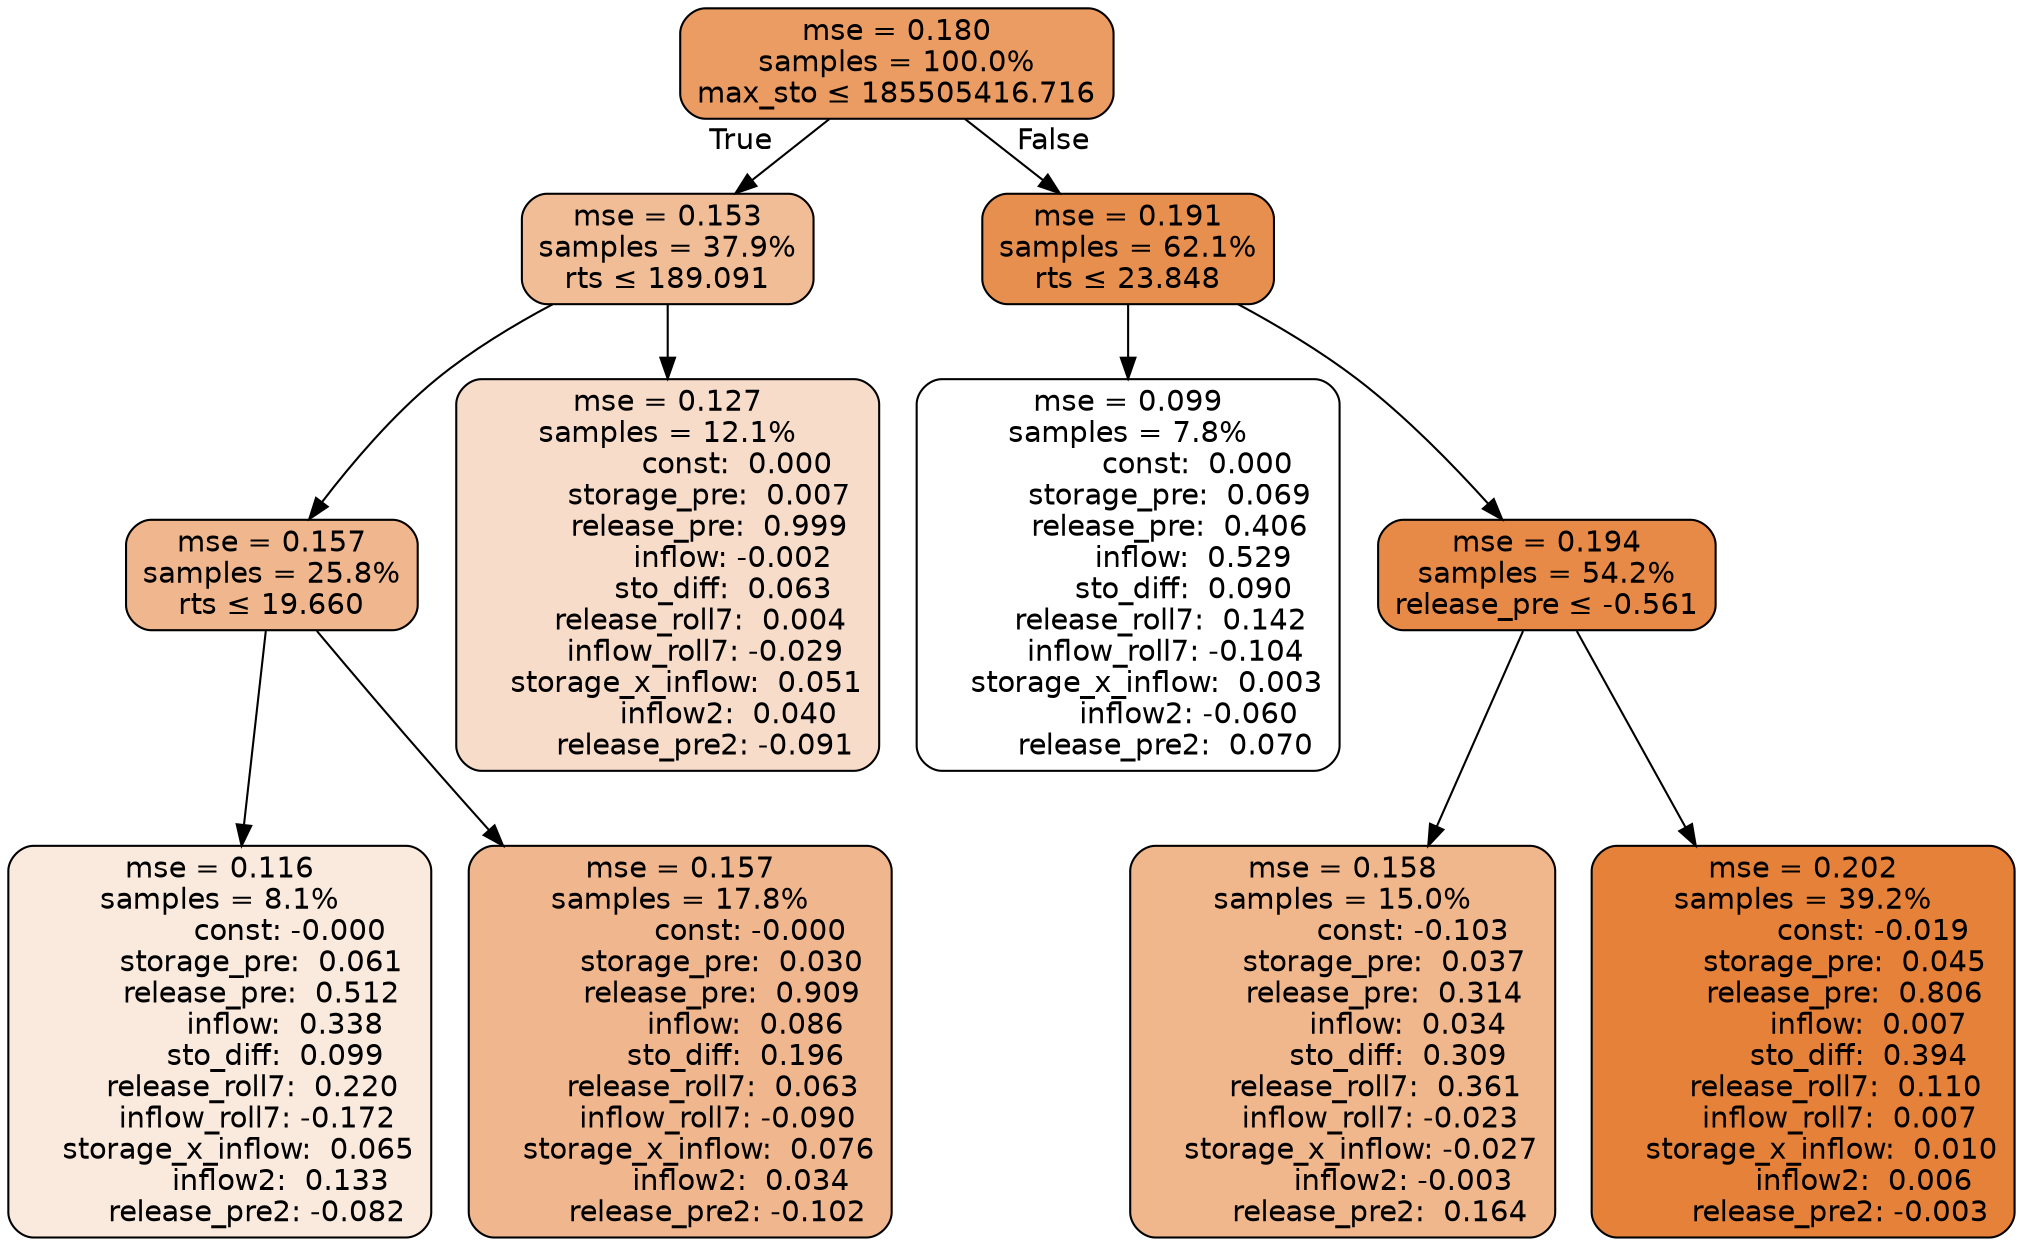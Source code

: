 digraph tree {
bgcolor="transparent"
node [shape=rectangle, style="filled, rounded", color="black", fontname=helvetica] ;
edge [fontname=helvetica] ;
	"0" [label="mse = 0.180
samples = 100.0%
max_sto &le; 185505416.716", fillcolor="#ea9c63"]
	"1" [label="mse = 0.153
samples = 37.9%
rts &le; 189.091", fillcolor="#f1bd97"]
	"2" [label="mse = 0.157
samples = 25.8%
rts &le; 19.660", fillcolor="#f0b78e"]
	"3" [label="mse = 0.116
samples = 8.1%
               const: -0.000
         storage_pre:  0.061
         release_pre:  0.512
              inflow:  0.338
            sto_diff:  0.099
       release_roll7:  0.220
        inflow_roll7: -0.172
    storage_x_inflow:  0.065
             inflow2:  0.133
        release_pre2: -0.082", fillcolor="#faeade"]
	"4" [label="mse = 0.157
samples = 17.8%
               const: -0.000
         storage_pre:  0.030
         release_pre:  0.909
              inflow:  0.086
            sto_diff:  0.196
       release_roll7:  0.063
        inflow_roll7: -0.090
    storage_x_inflow:  0.076
             inflow2:  0.034
        release_pre2: -0.102", fillcolor="#f0b78f"]
	"5" [label="mse = 0.127
samples = 12.1%
               const:  0.000
         storage_pre:  0.007
         release_pre:  0.999
              inflow: -0.002
            sto_diff:  0.063
       release_roll7:  0.004
        inflow_roll7: -0.029
    storage_x_inflow:  0.051
             inflow2:  0.040
        release_pre2: -0.091", fillcolor="#f7dcc9"]
	"6" [label="mse = 0.191
samples = 62.1%
rts &le; 23.848", fillcolor="#e78f4f"]
	"7" [label="mse = 0.099
samples = 7.8%
               const:  0.000
         storage_pre:  0.069
         release_pre:  0.406
              inflow:  0.529
            sto_diff:  0.090
       release_roll7:  0.142
        inflow_roll7: -0.104
    storage_x_inflow:  0.003
             inflow2: -0.060
        release_pre2:  0.070", fillcolor="#ffffff"]
	"8" [label="mse = 0.194
samples = 54.2%
release_pre &le; -0.561", fillcolor="#e78a48"]
	"9" [label="mse = 0.158
samples = 15.0%
               const: -0.103
         storage_pre:  0.037
         release_pre:  0.314
              inflow:  0.034
            sto_diff:  0.309
       release_roll7:  0.361
        inflow_roll7: -0.023
    storage_x_inflow: -0.027
             inflow2: -0.003
        release_pre2:  0.164", fillcolor="#f0b78d"]
	"10" [label="mse = 0.202
samples = 39.2%
               const: -0.019
         storage_pre:  0.045
         release_pre:  0.806
              inflow:  0.007
            sto_diff:  0.394
       release_roll7:  0.110
        inflow_roll7:  0.007
    storage_x_inflow:  0.010
             inflow2:  0.006
        release_pre2: -0.003", fillcolor="#e58139"]

	"0" -> "1" [labeldistance=2.5, labelangle=45, headlabel="True"]
	"1" -> "2"
	"2" -> "3"
	"2" -> "4"
	"1" -> "5"
	"0" -> "6" [labeldistance=2.5, labelangle=-45, headlabel="False"]
	"6" -> "7"
	"6" -> "8"
	"8" -> "9"
	"8" -> "10"
}
